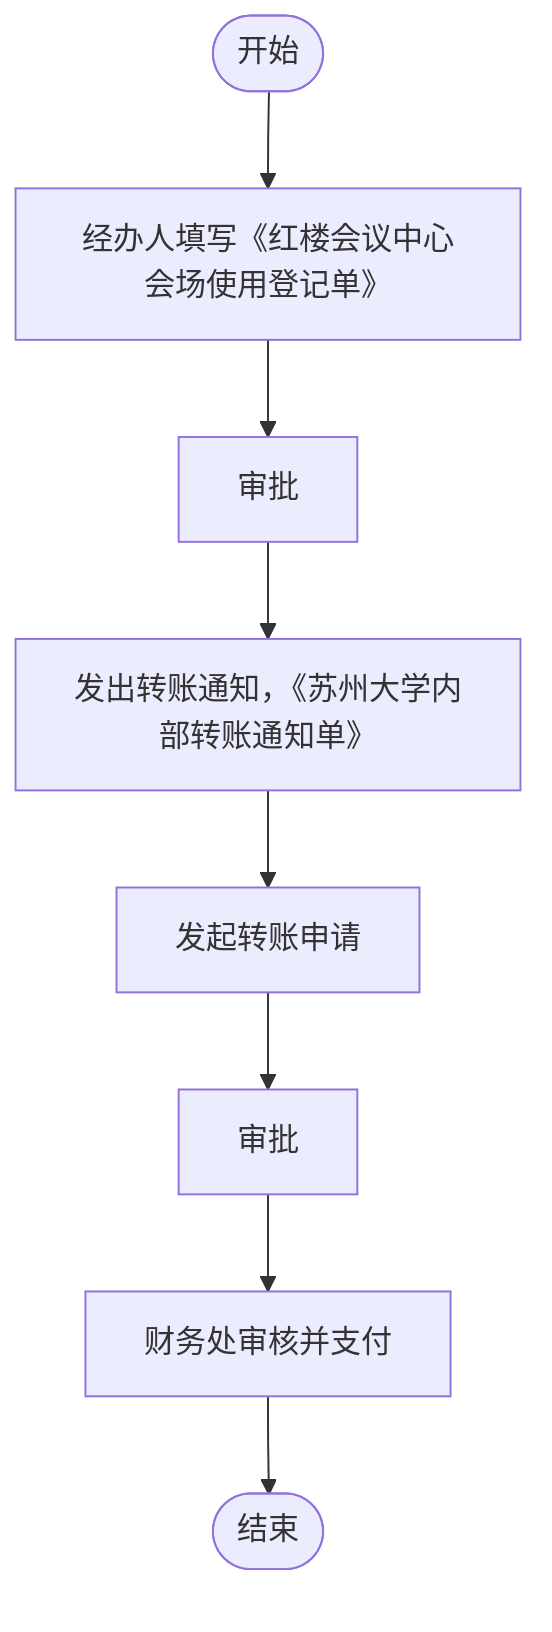 flowchart TD
    Start(["开始"]) --> A[经办人填写《红楼会议中心会场使用登记单》]
    A --> B[审批]
    B --> C[发出转账通知，《苏州大学内部转账通知单》]
    C --> D[发起转账申请]
    D --> E[审批]
    E --> F[财务处审核并支付]
    F --> End(["结束"])